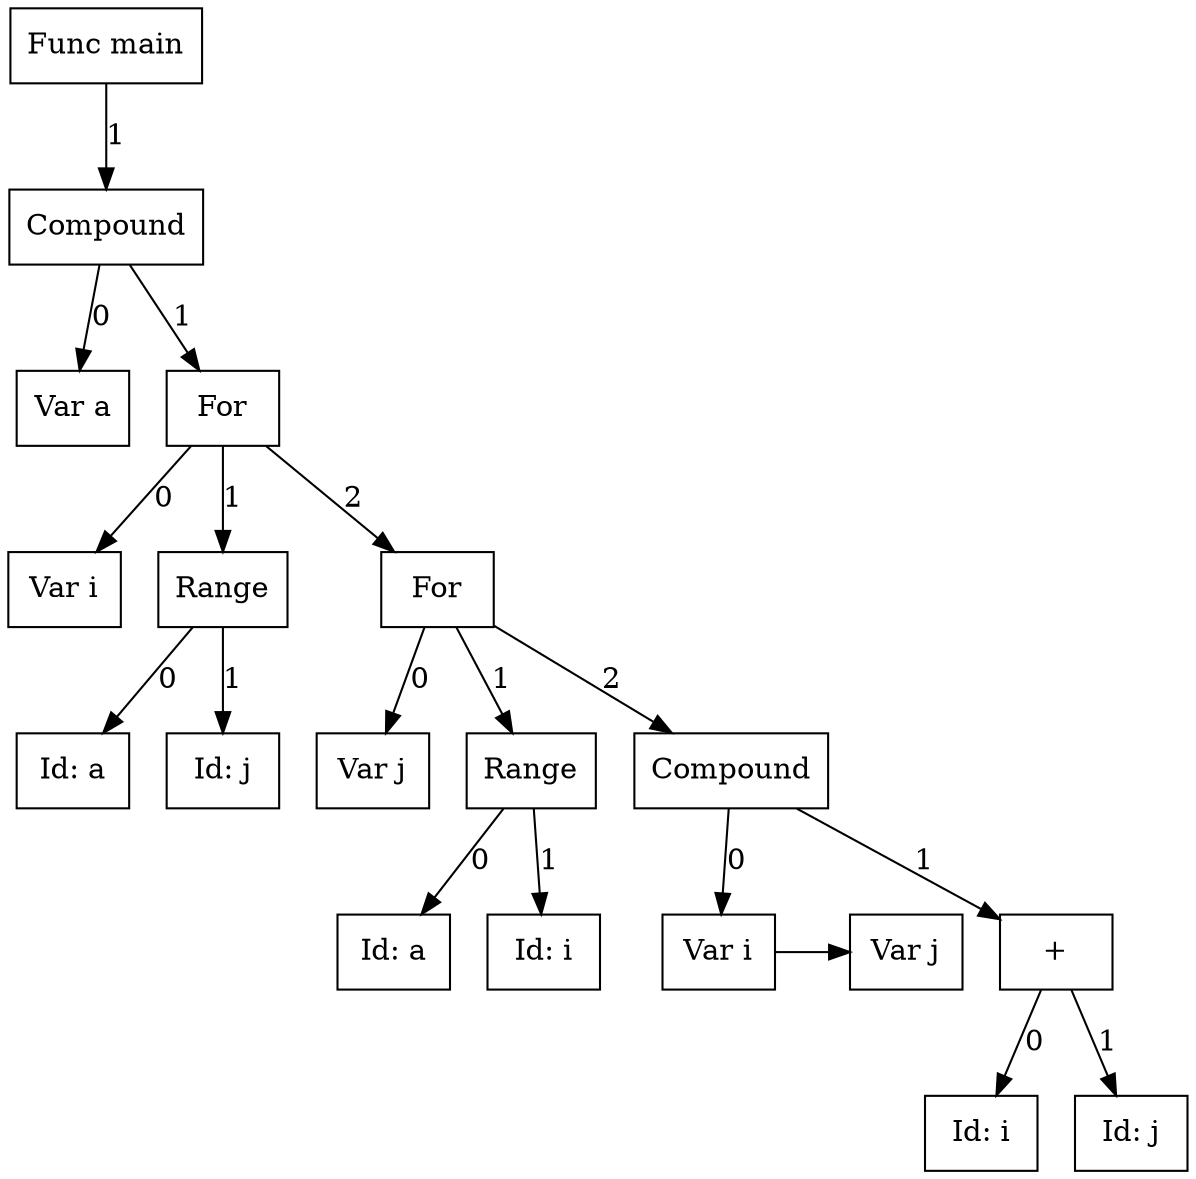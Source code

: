 digraph G {
node18 [label="Func main"; shape=box];
subgraph childNames_18 {
rankdir="LR"; rank="same"; ordering=out
node17 [label="Compound"; shape=box];
}

subgraph childPtrs_18 {
rankdir="TB";
node18 -> node17 [label="1"];
}

subgraph childNames_17 {
rankdir="LR"; rank="same"; ordering=out
node0 [label="Var a"; shape=box];
node15 [label="For"; shape=box];
}

subgraph childPtrs_17 {
rankdir="TB";
node17 -> node0 [label="0"];
node17 -> node15 [label="1"];
}

subgraph childNames_15 {
rankdir="LR"; rank="same"; ordering=out
node16 [label="Var i"; shape=box];
node3 [label="Range"; shape=box];
node13 [label="For"; shape=box];
}

subgraph childPtrs_15 {
rankdir="TB";
node15 -> node16 [label="0"];
node15 -> node3 [label="1"];
node15 -> node13 [label="2"];
}

subgraph childNames_3 {
rankdir="LR"; rank="same"; ordering=out
node1 [label="Id: a"; shape=box];
node2 [label="Id: j"; shape=box];
}

subgraph childPtrs_3 {
rankdir="TB";
node3 -> node1 [label="0"];
node3 -> node2 [label="1"];
}

subgraph childNames_13 {
rankdir="LR"; rank="same"; ordering=out
node14 [label="Var j"; shape=box];
node6 [label="Range"; shape=box];
node12 [label="Compound"; shape=box];
}

subgraph childPtrs_13 {
rankdir="TB";
node13 -> node14 [label="0"];
node13 -> node6 [label="1"];
node13 -> node12 [label="2"];
}

subgraph childNames_6 {
rankdir="LR"; rank="same"; ordering=out
node4 [label="Id: a"; shape=box];
node5 [label="Id: i"; shape=box];
}

subgraph childPtrs_6 {
rankdir="TB";
node6 -> node4 [label="0"];
node6 -> node5 [label="1"];
}

subgraph childNames_12 {
rankdir="LR"; rank="same"; ordering=out
node7 [label="Var i"; shape=box];
node11 [label="+"; shape=box];
}

subgraph childPtrs_12 {
rankdir="TB";
node12 -> node7 [label="0"];
node12 -> node11 [label="1"];
}

subgraph SibNames_7 {
rankdir="LR"; rank="same";
node7 [label="Var i"; shape=box];
node8 [label="Var j"; shape=box];
}

subgraph SibPtrs_7 {
rankdir="LR";
node7 -> node8;
}

subgraph childNames_11 {
rankdir="LR"; rank="same"; ordering=out
node9 [label="Id: i"; shape=box];
node10 [label="Id: j"; shape=box];
}

subgraph childPtrs_11 {
rankdir="TB";
node11 -> node9 [label="0"];
node11 -> node10 [label="1"];
}

}
